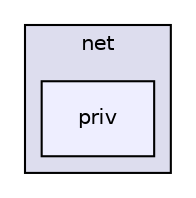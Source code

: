 digraph "C:/Dev/git/UbixOS/sys/include/net/priv" {
  compound=true
  node [ fontsize="10", fontname="Helvetica"];
  edge [ labelfontsize="10", labelfontname="Helvetica"];
  subgraph clusterdir_8a452844cab5a537277ef786999bc939 {
    graph [ bgcolor="#ddddee", pencolor="black", label="net" fontname="Helvetica", fontsize="10", URL="dir_8a452844cab5a537277ef786999bc939.html"]
  dir_860402f1cbc34f52a46bdb76ccd99d75 [shape=box, label="priv", style="filled", fillcolor="#eeeeff", pencolor="black", URL="dir_860402f1cbc34f52a46bdb76ccd99d75.html"];
  }
}
